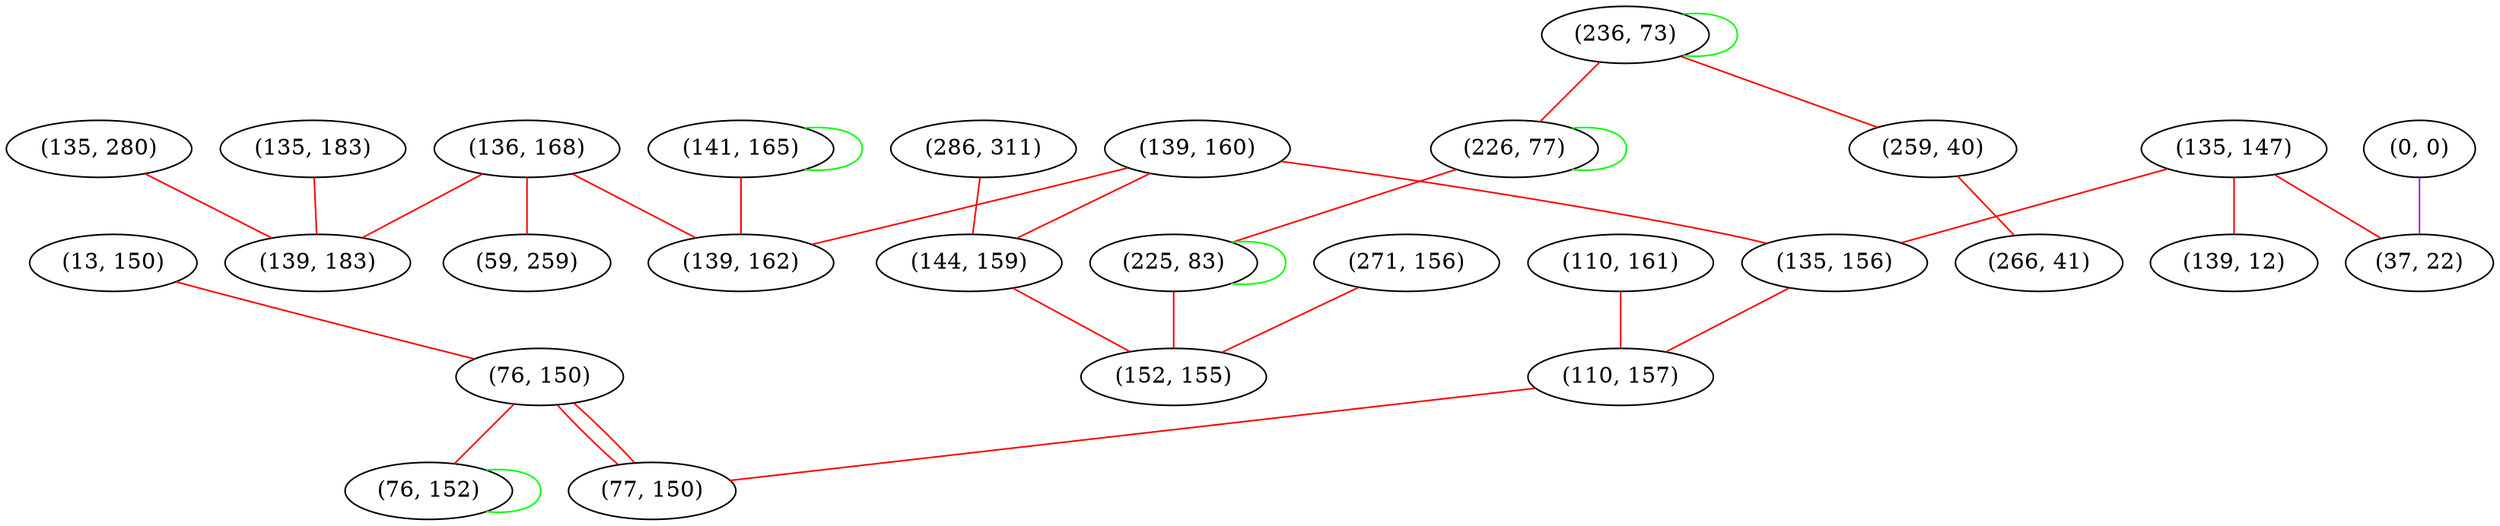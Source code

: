 graph "" {
"(13, 150)";
"(286, 311)";
"(141, 165)";
"(136, 168)";
"(76, 150)";
"(135, 183)";
"(139, 160)";
"(135, 147)";
"(139, 162)";
"(135, 280)";
"(59, 259)";
"(139, 183)";
"(110, 161)";
"(135, 156)";
"(236, 73)";
"(110, 157)";
"(77, 150)";
"(0, 0)";
"(259, 40)";
"(226, 77)";
"(37, 22)";
"(139, 12)";
"(266, 41)";
"(144, 159)";
"(76, 152)";
"(271, 156)";
"(225, 83)";
"(152, 155)";
"(13, 150)" -- "(76, 150)"  [color=red, key=0, weight=1];
"(286, 311)" -- "(144, 159)"  [color=red, key=0, weight=1];
"(141, 165)" -- "(139, 162)"  [color=red, key=0, weight=1];
"(141, 165)" -- "(141, 165)"  [color=green, key=0, weight=2];
"(136, 168)" -- "(139, 183)"  [color=red, key=0, weight=1];
"(136, 168)" -- "(139, 162)"  [color=red, key=0, weight=1];
"(136, 168)" -- "(59, 259)"  [color=red, key=0, weight=1];
"(76, 150)" -- "(77, 150)"  [color=red, key=0, weight=1];
"(76, 150)" -- "(77, 150)"  [color=red, key=1, weight=1];
"(76, 150)" -- "(76, 152)"  [color=red, key=0, weight=1];
"(135, 183)" -- "(139, 183)"  [color=red, key=0, weight=1];
"(139, 160)" -- "(135, 156)"  [color=red, key=0, weight=1];
"(139, 160)" -- "(139, 162)"  [color=red, key=0, weight=1];
"(139, 160)" -- "(144, 159)"  [color=red, key=0, weight=1];
"(135, 147)" -- "(135, 156)"  [color=red, key=0, weight=1];
"(135, 147)" -- "(37, 22)"  [color=red, key=0, weight=1];
"(135, 147)" -- "(139, 12)"  [color=red, key=0, weight=1];
"(135, 280)" -- "(139, 183)"  [color=red, key=0, weight=1];
"(110, 161)" -- "(110, 157)"  [color=red, key=0, weight=1];
"(135, 156)" -- "(110, 157)"  [color=red, key=0, weight=1];
"(236, 73)" -- "(259, 40)"  [color=red, key=0, weight=1];
"(236, 73)" -- "(226, 77)"  [color=red, key=0, weight=1];
"(236, 73)" -- "(236, 73)"  [color=green, key=0, weight=2];
"(110, 157)" -- "(77, 150)"  [color=red, key=0, weight=1];
"(0, 0)" -- "(37, 22)"  [color=purple, key=0, weight=4];
"(259, 40)" -- "(266, 41)"  [color=red, key=0, weight=1];
"(226, 77)" -- "(226, 77)"  [color=green, key=0, weight=2];
"(226, 77)" -- "(225, 83)"  [color=red, key=0, weight=1];
"(144, 159)" -- "(152, 155)"  [color=red, key=0, weight=1];
"(76, 152)" -- "(76, 152)"  [color=green, key=0, weight=2];
"(271, 156)" -- "(152, 155)"  [color=red, key=0, weight=1];
"(225, 83)" -- "(152, 155)"  [color=red, key=0, weight=1];
"(225, 83)" -- "(225, 83)"  [color=green, key=0, weight=2];
}
